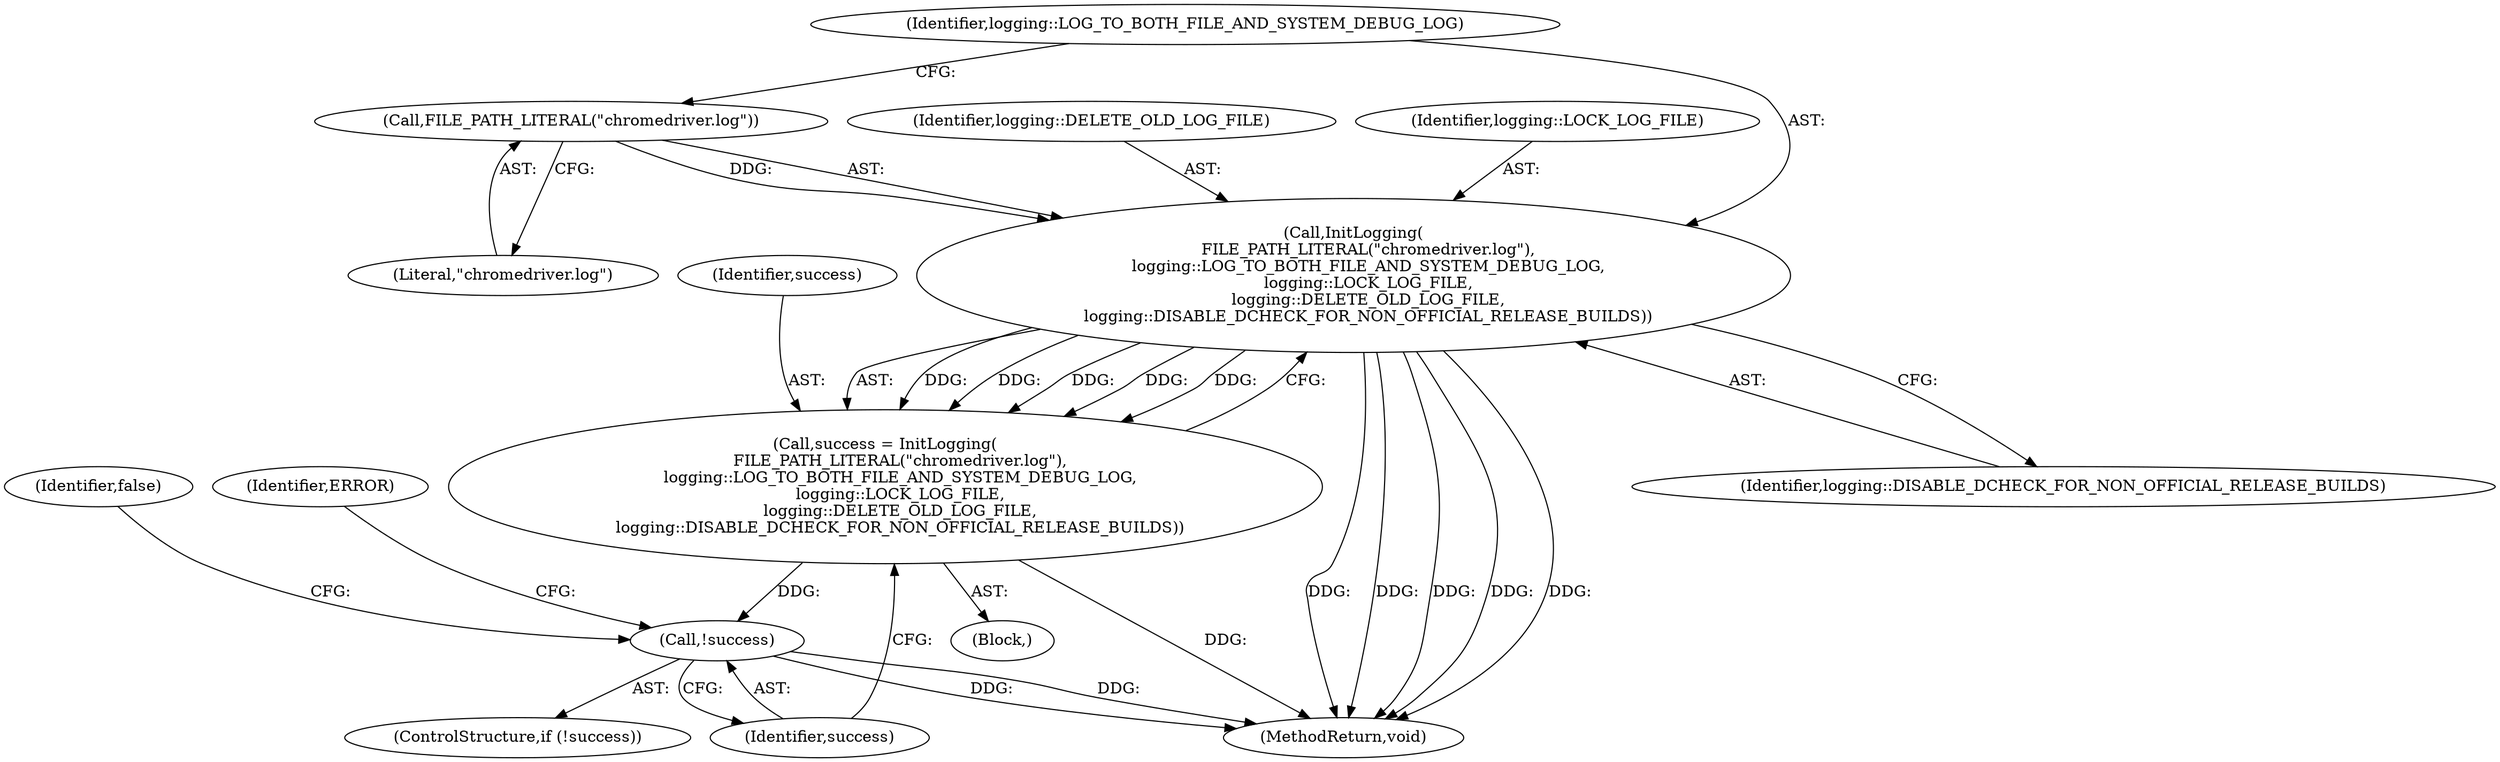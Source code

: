 digraph "1_Chrome_4ab22cfc619ee8ff17a8c50e289ec3b30731ceba_9@del" {
"1000110" [label="(Call,InitLogging(\n      FILE_PATH_LITERAL(\"chromedriver.log\"),\n      logging::LOG_TO_BOTH_FILE_AND_SYSTEM_DEBUG_LOG,\n      logging::LOCK_LOG_FILE,\n      logging::DELETE_OLD_LOG_FILE,\n      logging::DISABLE_DCHECK_FOR_NON_OFFICIAL_RELEASE_BUILDS))"];
"1000111" [label="(Call,FILE_PATH_LITERAL(\"chromedriver.log\"))"];
"1000108" [label="(Call,success = InitLogging(\n      FILE_PATH_LITERAL(\"chromedriver.log\"),\n      logging::LOG_TO_BOTH_FILE_AND_SYSTEM_DEBUG_LOG,\n      logging::LOCK_LOG_FILE,\n      logging::DELETE_OLD_LOG_FILE,\n      logging::DISABLE_DCHECK_FOR_NON_OFFICIAL_RELEASE_BUILDS))"];
"1000118" [label="(Call,!success)"];
"1000115" [label="(Identifier,logging::DELETE_OLD_LOG_FILE)"];
"1000111" [label="(Call,FILE_PATH_LITERAL(\"chromedriver.log\"))"];
"1000117" [label="(ControlStructure,if (!success))"];
"1000118" [label="(Call,!success)"];
"1000114" [label="(Identifier,logging::LOCK_LOG_FILE)"];
"1000106" [label="(Block,)"];
"1000126" [label="(Identifier,false)"];
"1000108" [label="(Call,success = InitLogging(\n      FILE_PATH_LITERAL(\"chromedriver.log\"),\n      logging::LOG_TO_BOTH_FILE_AND_SYSTEM_DEBUG_LOG,\n      logging::LOCK_LOG_FILE,\n      logging::DELETE_OLD_LOG_FILE,\n      logging::DISABLE_DCHECK_FOR_NON_OFFICIAL_RELEASE_BUILDS))"];
"1000119" [label="(Identifier,success)"];
"1000123" [label="(Identifier,ERROR)"];
"1000113" [label="(Identifier,logging::LOG_TO_BOTH_FILE_AND_SYSTEM_DEBUG_LOG)"];
"1000110" [label="(Call,InitLogging(\n      FILE_PATH_LITERAL(\"chromedriver.log\"),\n      logging::LOG_TO_BOTH_FILE_AND_SYSTEM_DEBUG_LOG,\n      logging::LOCK_LOG_FILE,\n      logging::DELETE_OLD_LOG_FILE,\n      logging::DISABLE_DCHECK_FOR_NON_OFFICIAL_RELEASE_BUILDS))"];
"1000112" [label="(Literal,\"chromedriver.log\")"];
"1000109" [label="(Identifier,success)"];
"1000116" [label="(Identifier,logging::DISABLE_DCHECK_FOR_NON_OFFICIAL_RELEASE_BUILDS)"];
"1000159" [label="(MethodReturn,void)"];
"1000110" -> "1000108"  [label="AST: "];
"1000110" -> "1000116"  [label="CFG: "];
"1000111" -> "1000110"  [label="AST: "];
"1000113" -> "1000110"  [label="AST: "];
"1000114" -> "1000110"  [label="AST: "];
"1000115" -> "1000110"  [label="AST: "];
"1000116" -> "1000110"  [label="AST: "];
"1000108" -> "1000110"  [label="CFG: "];
"1000110" -> "1000159"  [label="DDG: "];
"1000110" -> "1000159"  [label="DDG: "];
"1000110" -> "1000159"  [label="DDG: "];
"1000110" -> "1000159"  [label="DDG: "];
"1000110" -> "1000159"  [label="DDG: "];
"1000110" -> "1000108"  [label="DDG: "];
"1000110" -> "1000108"  [label="DDG: "];
"1000110" -> "1000108"  [label="DDG: "];
"1000110" -> "1000108"  [label="DDG: "];
"1000110" -> "1000108"  [label="DDG: "];
"1000111" -> "1000110"  [label="DDG: "];
"1000111" -> "1000112"  [label="CFG: "];
"1000112" -> "1000111"  [label="AST: "];
"1000113" -> "1000111"  [label="CFG: "];
"1000108" -> "1000106"  [label="AST: "];
"1000109" -> "1000108"  [label="AST: "];
"1000119" -> "1000108"  [label="CFG: "];
"1000108" -> "1000159"  [label="DDG: "];
"1000108" -> "1000118"  [label="DDG: "];
"1000118" -> "1000117"  [label="AST: "];
"1000118" -> "1000119"  [label="CFG: "];
"1000119" -> "1000118"  [label="AST: "];
"1000123" -> "1000118"  [label="CFG: "];
"1000126" -> "1000118"  [label="CFG: "];
"1000118" -> "1000159"  [label="DDG: "];
"1000118" -> "1000159"  [label="DDG: "];
}

